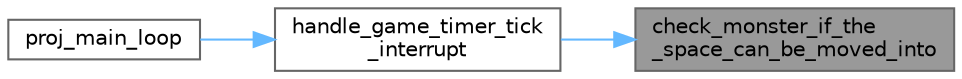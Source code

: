 digraph "check_monster_if_the_space_can_be_moved_into"
{
 // LATEX_PDF_SIZE
  bgcolor="transparent";
  edge [fontname=Helvetica,fontsize=10,labelfontname=Helvetica,labelfontsize=10];
  node [fontname=Helvetica,fontsize=10,shape=box,height=0.2,width=0.4];
  rankdir="RL";
  Node1 [id="Node000001",label="check_monster_if_the\l_space_can_be_moved_into",height=0.2,width=0.4,color="gray40", fillcolor="grey60", style="filled", fontcolor="black",tooltip="Checks if a monster can move into a space."];
  Node1 -> Node2 [id="edge1_Node000001_Node000002",dir="back",color="steelblue1",style="solid",tooltip=" "];
  Node2 [id="Node000002",label="handle_game_timer_tick\l_interrupt",height=0.2,width=0.4,color="grey40", fillcolor="white", style="filled",URL="$game__state_8c.html#afcc21b054d1a0a986930505c12a4f95c",tooltip="Handles the interrupts of the game timer ticks."];
  Node2 -> Node3 [id="edge2_Node000002_Node000003",dir="back",color="steelblue1",style="solid",tooltip=" "];
  Node3 [id="Node000003",label="proj_main_loop",height=0.2,width=0.4,color="grey40", fillcolor="white", style="filled",URL="$main_8c.html#a2a16f651eccbd248e1ad3b3b924b143b",tooltip="Main loop of the game."];
}

